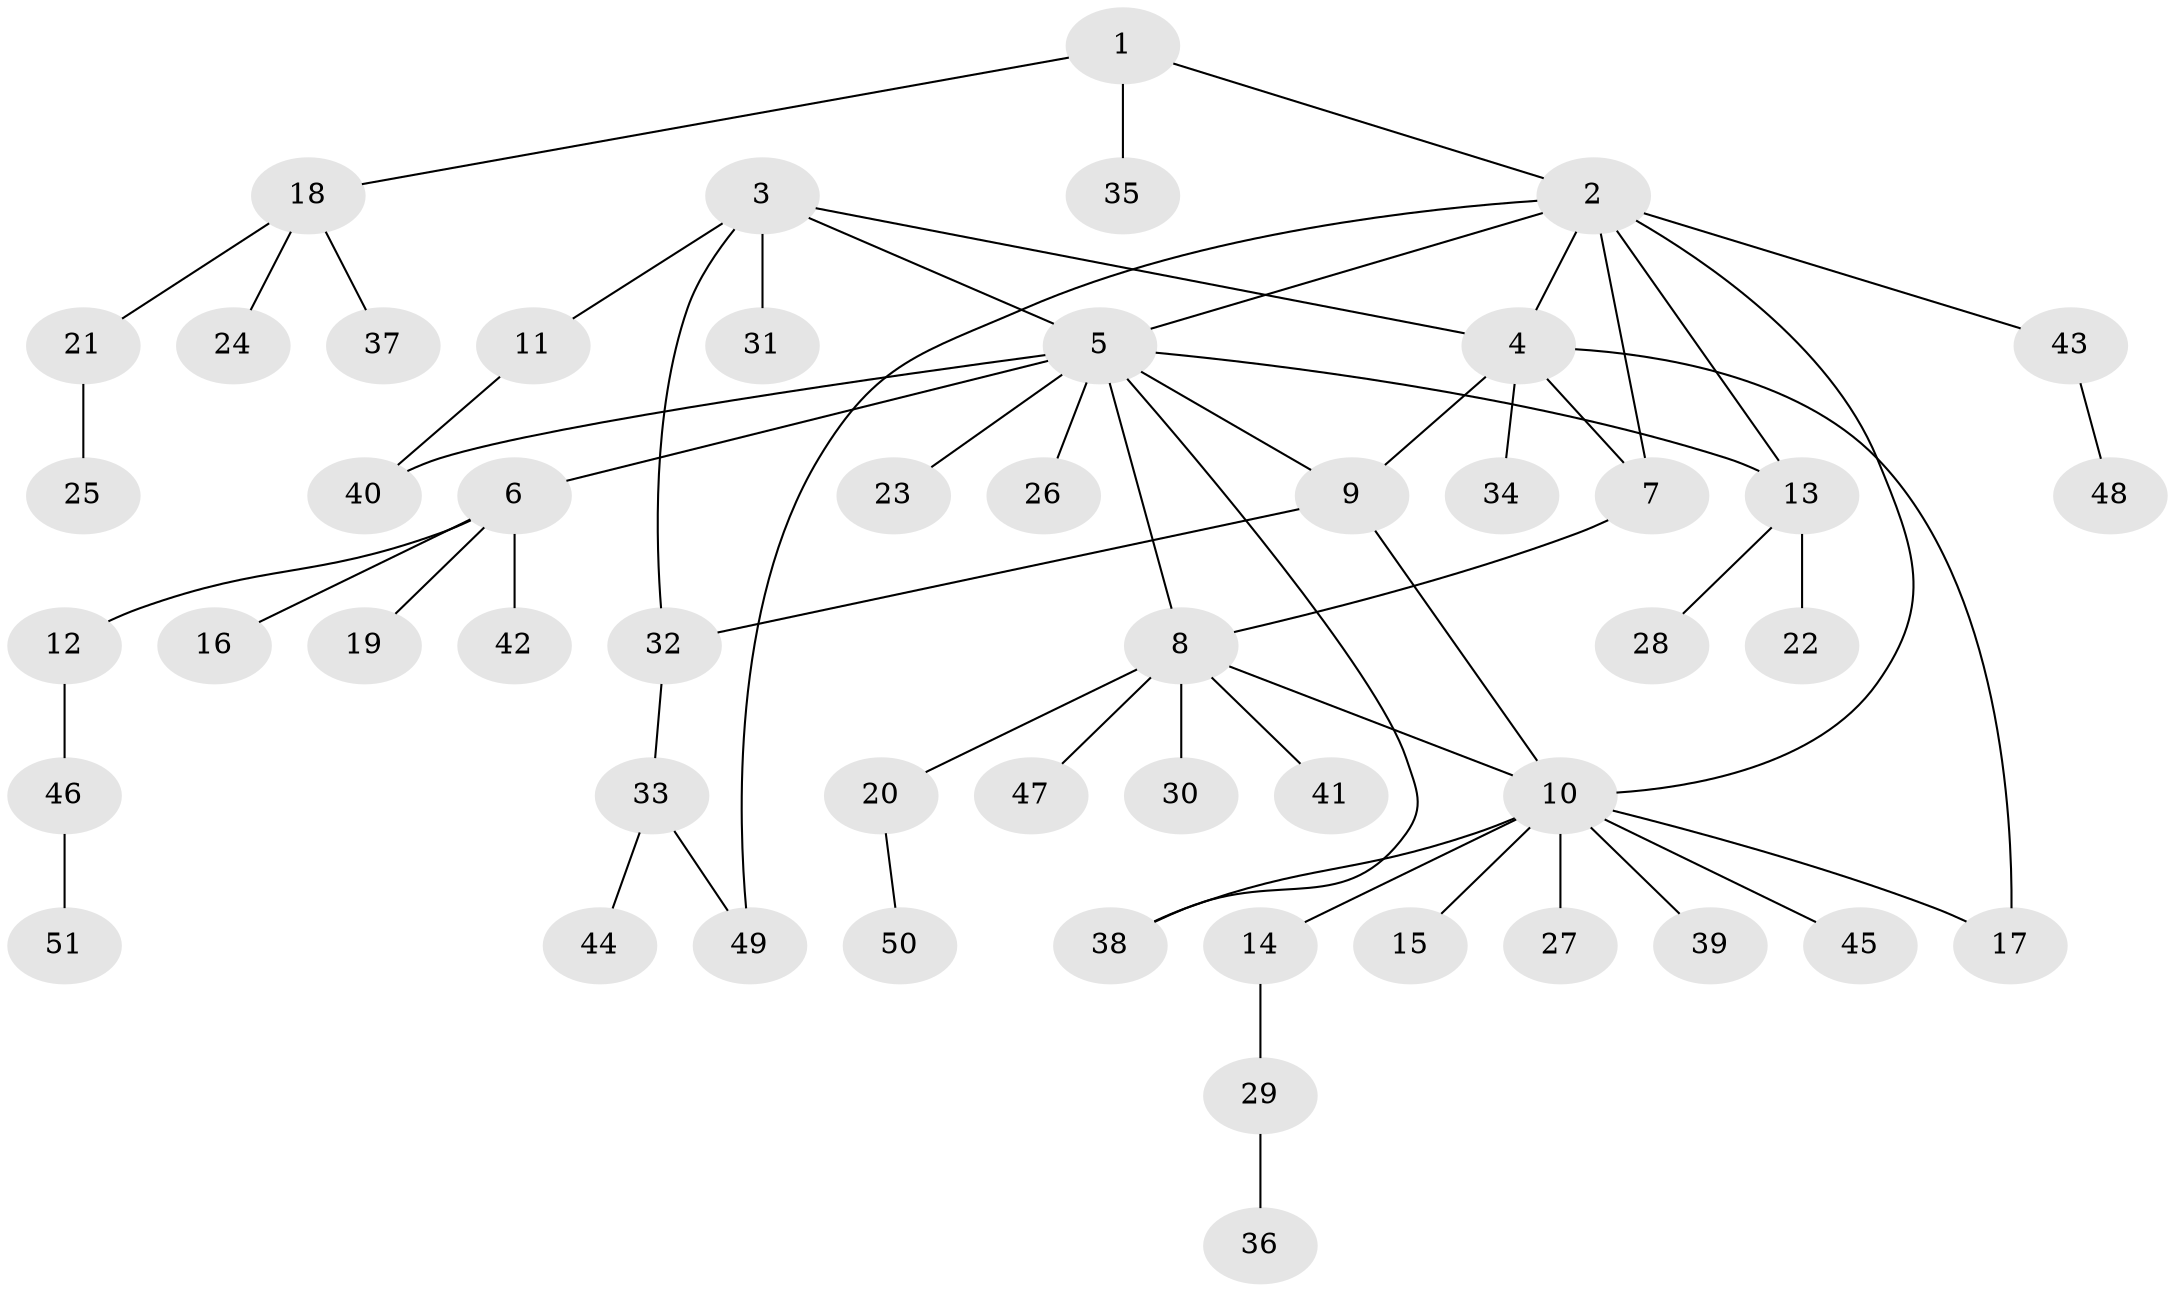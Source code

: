 // coarse degree distribution, {2: 0.2, 9: 0.06666666666666667, 5: 0.06666666666666667, 8: 0.03333333333333333, 1: 0.5666666666666667, 4: 0.03333333333333333, 3: 0.03333333333333333}
// Generated by graph-tools (version 1.1) at 2025/19/03/04/25 18:19:54]
// undirected, 51 vertices, 62 edges
graph export_dot {
graph [start="1"]
  node [color=gray90,style=filled];
  1;
  2;
  3;
  4;
  5;
  6;
  7;
  8;
  9;
  10;
  11;
  12;
  13;
  14;
  15;
  16;
  17;
  18;
  19;
  20;
  21;
  22;
  23;
  24;
  25;
  26;
  27;
  28;
  29;
  30;
  31;
  32;
  33;
  34;
  35;
  36;
  37;
  38;
  39;
  40;
  41;
  42;
  43;
  44;
  45;
  46;
  47;
  48;
  49;
  50;
  51;
  1 -- 2;
  1 -- 18;
  1 -- 35;
  2 -- 4;
  2 -- 5;
  2 -- 7;
  2 -- 10;
  2 -- 13;
  2 -- 43;
  2 -- 49;
  3 -- 4;
  3 -- 5;
  3 -- 11;
  3 -- 31;
  3 -- 32;
  4 -- 7;
  4 -- 9;
  4 -- 17;
  4 -- 34;
  5 -- 6;
  5 -- 8;
  5 -- 9;
  5 -- 13;
  5 -- 23;
  5 -- 26;
  5 -- 38;
  5 -- 40;
  6 -- 12;
  6 -- 16;
  6 -- 19;
  6 -- 42;
  7 -- 8;
  8 -- 10;
  8 -- 20;
  8 -- 30;
  8 -- 41;
  8 -- 47;
  9 -- 10;
  9 -- 32;
  10 -- 14;
  10 -- 15;
  10 -- 17;
  10 -- 27;
  10 -- 38;
  10 -- 39;
  10 -- 45;
  11 -- 40;
  12 -- 46;
  13 -- 22;
  13 -- 28;
  14 -- 29;
  18 -- 21;
  18 -- 24;
  18 -- 37;
  20 -- 50;
  21 -- 25;
  29 -- 36;
  32 -- 33;
  33 -- 44;
  33 -- 49;
  43 -- 48;
  46 -- 51;
}

